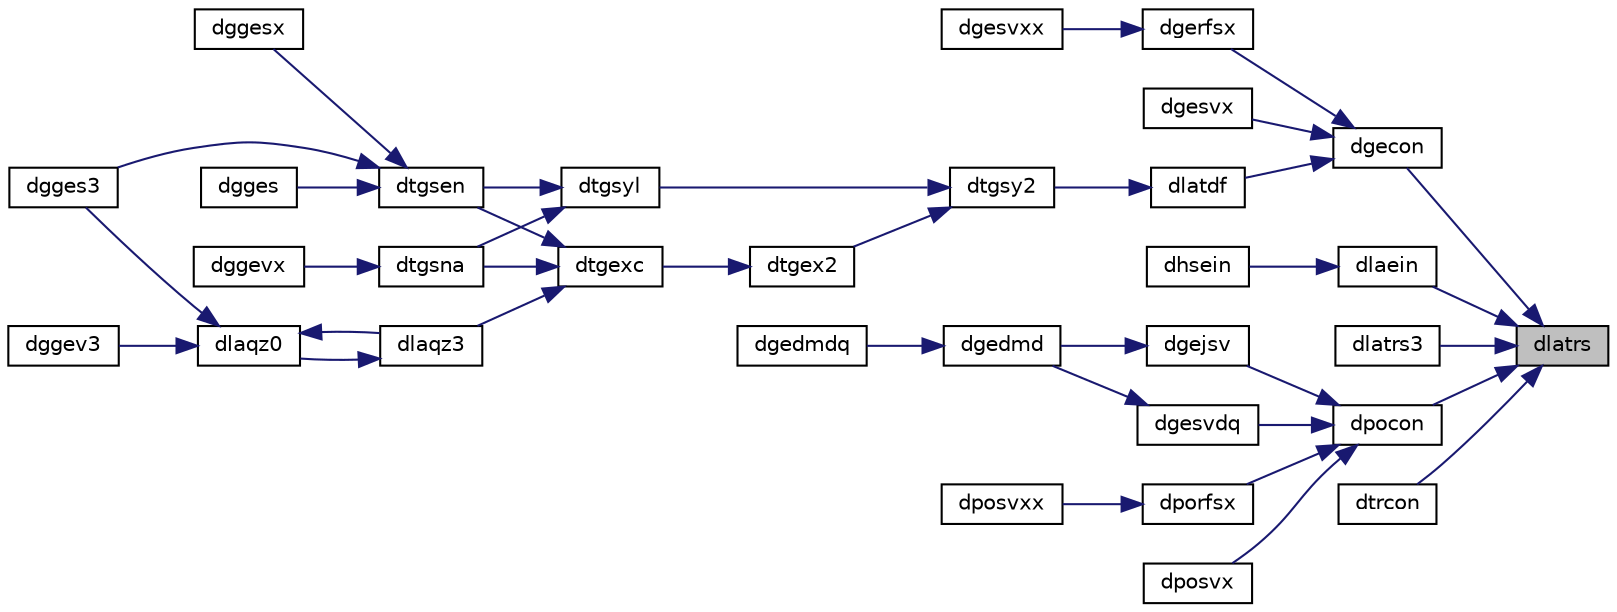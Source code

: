 digraph "dlatrs"
{
 // LATEX_PDF_SIZE
  edge [fontname="Helvetica",fontsize="10",labelfontname="Helvetica",labelfontsize="10"];
  node [fontname="Helvetica",fontsize="10",shape=record];
  rankdir="RL";
  Node1 [label="dlatrs",height=0.2,width=0.4,color="black", fillcolor="grey75", style="filled", fontcolor="black",tooltip="DLATRS solves a triangular system of equations with the scale factor set to prevent overflow."];
  Node1 -> Node2 [dir="back",color="midnightblue",fontsize="10",style="solid",fontname="Helvetica"];
  Node2 [label="dgecon",height=0.2,width=0.4,color="black", fillcolor="white", style="filled",URL="$dgecon_8f.html#a188b8d30443d14b1a3f7f8331d87ae60",tooltip="DGECON"];
  Node2 -> Node3 [dir="back",color="midnightblue",fontsize="10",style="solid",fontname="Helvetica"];
  Node3 [label="dgerfsx",height=0.2,width=0.4,color="black", fillcolor="white", style="filled",URL="$dgerfsx_8f.html#ae60113eba7a360d9c92cc2b627e0c5d2",tooltip="DGERFSX"];
  Node3 -> Node4 [dir="back",color="midnightblue",fontsize="10",style="solid",fontname="Helvetica"];
  Node4 [label="dgesvxx",height=0.2,width=0.4,color="black", fillcolor="white", style="filled",URL="$dgesvxx_8f.html#a3fed1dc691d07f1e81a049016fe0b67b",tooltip="DGESVXX computes the solution to system of linear equations A * X = B for GE matrices"];
  Node2 -> Node5 [dir="back",color="midnightblue",fontsize="10",style="solid",fontname="Helvetica"];
  Node5 [label="dgesvx",height=0.2,width=0.4,color="black", fillcolor="white", style="filled",URL="$dgesvx_8f.html#a9d90ccf6e340cacd08b7bbbb502ceb21",tooltip="DGESVX computes the solution to system of linear equations A * X = B for GE matrices"];
  Node2 -> Node6 [dir="back",color="midnightblue",fontsize="10",style="solid",fontname="Helvetica"];
  Node6 [label="dlatdf",height=0.2,width=0.4,color="black", fillcolor="white", style="filled",URL="$dlatdf_8f.html#a2744c0a54e6012d58fb4eefb75f48c65",tooltip="DLATDF uses the LU factorization of the n-by-n matrix computed by sgetc2 and computes a contribution ..."];
  Node6 -> Node7 [dir="back",color="midnightblue",fontsize="10",style="solid",fontname="Helvetica"];
  Node7 [label="dtgsy2",height=0.2,width=0.4,color="black", fillcolor="white", style="filled",URL="$dtgsy2_8f.html#aa6de4c854b216a9afb2f6d00eaaa3b45",tooltip="DTGSY2 solves the generalized Sylvester equation (unblocked algorithm)."];
  Node7 -> Node8 [dir="back",color="midnightblue",fontsize="10",style="solid",fontname="Helvetica"];
  Node8 [label="dtgex2",height=0.2,width=0.4,color="black", fillcolor="white", style="filled",URL="$dtgex2_8f.html#aa3c93490c68259c80285d72cb61cbd99",tooltip="DTGEX2 swaps adjacent diagonal blocks in an upper (quasi) triangular matrix pair by an orthogonal equ..."];
  Node8 -> Node9 [dir="back",color="midnightblue",fontsize="10",style="solid",fontname="Helvetica"];
  Node9 [label="dtgexc",height=0.2,width=0.4,color="black", fillcolor="white", style="filled",URL="$dtgexc_8f.html#a2510d68d70194719d570cbcfe24b3e74",tooltip="DTGEXC"];
  Node9 -> Node10 [dir="back",color="midnightblue",fontsize="10",style="solid",fontname="Helvetica"];
  Node10 [label="dlaqz3",height=0.2,width=0.4,color="black", fillcolor="white", style="filled",URL="$dlaqz3_8f.html#a9214b3b765a89d0b3fd6a08b6ec56d0f",tooltip="DLAQZ3"];
  Node10 -> Node11 [dir="back",color="midnightblue",fontsize="10",style="solid",fontname="Helvetica"];
  Node11 [label="dlaqz0",height=0.2,width=0.4,color="black", fillcolor="white", style="filled",URL="$dlaqz0_8f.html#a64ae394c770b6fbb30c1d6d6727d003c",tooltip="DLAQZ0"];
  Node11 -> Node12 [dir="back",color="midnightblue",fontsize="10",style="solid",fontname="Helvetica"];
  Node12 [label="dgges3",height=0.2,width=0.4,color="black", fillcolor="white", style="filled",URL="$dgges3_8f.html#a3903b5dcbc186bcc5b2db0604331dbb6",tooltip="DGGES3 computes the eigenvalues, the Schur form, and, optionally, the matrix of Schur vectors for GE ..."];
  Node11 -> Node13 [dir="back",color="midnightblue",fontsize="10",style="solid",fontname="Helvetica"];
  Node13 [label="dggev3",height=0.2,width=0.4,color="black", fillcolor="white", style="filled",URL="$dggev3_8f.html#a28d81b96083b18aa21c47e2e6ff59e5a",tooltip="DGGEV3 computes the eigenvalues and, optionally, the left and/or right eigenvectors for GE matrices (..."];
  Node11 -> Node10 [dir="back",color="midnightblue",fontsize="10",style="solid",fontname="Helvetica"];
  Node9 -> Node14 [dir="back",color="midnightblue",fontsize="10",style="solid",fontname="Helvetica"];
  Node14 [label="dtgsen",height=0.2,width=0.4,color="black", fillcolor="white", style="filled",URL="$dtgsen_8f.html#aba8441d4f7374bbcf6c093dbec0b517e",tooltip="DTGSEN"];
  Node14 -> Node15 [dir="back",color="midnightblue",fontsize="10",style="solid",fontname="Helvetica"];
  Node15 [label="dgges",height=0.2,width=0.4,color="black", fillcolor="white", style="filled",URL="$dgges_8f.html#a8637d4b822e19d10327ddcb4235dc08e",tooltip="DGGES computes the eigenvalues, the Schur form, and, optionally, the matrix of Schur vectors for GE m..."];
  Node14 -> Node12 [dir="back",color="midnightblue",fontsize="10",style="solid",fontname="Helvetica"];
  Node14 -> Node16 [dir="back",color="midnightblue",fontsize="10",style="solid",fontname="Helvetica"];
  Node16 [label="dggesx",height=0.2,width=0.4,color="black", fillcolor="white", style="filled",URL="$dggesx_8f.html#a923e1df287c0a880641462ce42607936",tooltip="DGGESX computes the eigenvalues, the Schur form, and, optionally, the matrix of Schur vectors for GE ..."];
  Node9 -> Node17 [dir="back",color="midnightblue",fontsize="10",style="solid",fontname="Helvetica"];
  Node17 [label="dtgsna",height=0.2,width=0.4,color="black", fillcolor="white", style="filled",URL="$dtgsna_8f.html#a6c1a813b10f49050475ad50fe9fcaea7",tooltip="DTGSNA"];
  Node17 -> Node18 [dir="back",color="midnightblue",fontsize="10",style="solid",fontname="Helvetica"];
  Node18 [label="dggevx",height=0.2,width=0.4,color="black", fillcolor="white", style="filled",URL="$dggevx_8f.html#a58099bb0f4ebe6a1f6f6078e05a6fb78",tooltip="DGGEVX computes the eigenvalues and, optionally, the left and/or right eigenvectors for GE matrices"];
  Node7 -> Node19 [dir="back",color="midnightblue",fontsize="10",style="solid",fontname="Helvetica"];
  Node19 [label="dtgsyl",height=0.2,width=0.4,color="black", fillcolor="white", style="filled",URL="$dtgsyl_8f.html#aede855599e61042f57f160f1735d1282",tooltip="DTGSYL"];
  Node19 -> Node14 [dir="back",color="midnightblue",fontsize="10",style="solid",fontname="Helvetica"];
  Node19 -> Node17 [dir="back",color="midnightblue",fontsize="10",style="solid",fontname="Helvetica"];
  Node1 -> Node20 [dir="back",color="midnightblue",fontsize="10",style="solid",fontname="Helvetica"];
  Node20 [label="dlaein",height=0.2,width=0.4,color="black", fillcolor="white", style="filled",URL="$dlaein_8f.html#a10da782c8833b0a63452726912c827b3",tooltip="DLAEIN computes a specified right or left eigenvector of an upper Hessenberg matrix by inverse iterat..."];
  Node20 -> Node21 [dir="back",color="midnightblue",fontsize="10",style="solid",fontname="Helvetica"];
  Node21 [label="dhsein",height=0.2,width=0.4,color="black", fillcolor="white", style="filled",URL="$dhsein_8f.html#a44914030dd5a6f0b946c21228febec47",tooltip="DHSEIN"];
  Node1 -> Node22 [dir="back",color="midnightblue",fontsize="10",style="solid",fontname="Helvetica"];
  Node22 [label="dlatrs3",height=0.2,width=0.4,color="black", fillcolor="white", style="filled",URL="$dlatrs3_8f.html#a92c1e1ee209ca724ba875c0cedaba55e",tooltip="DLATRS3 solves a triangular system of equations with the scale factors set to prevent overflow."];
  Node1 -> Node23 [dir="back",color="midnightblue",fontsize="10",style="solid",fontname="Helvetica"];
  Node23 [label="dpocon",height=0.2,width=0.4,color="black", fillcolor="white", style="filled",URL="$dpocon_8f.html#a42c90b8fcfef1a8f7c87a45e8176d643",tooltip="DPOCON"];
  Node23 -> Node24 [dir="back",color="midnightblue",fontsize="10",style="solid",fontname="Helvetica"];
  Node24 [label="dgejsv",height=0.2,width=0.4,color="black", fillcolor="white", style="filled",URL="$dgejsv_8f.html#a8767bfcf983f8dc6ef2842029ab25599",tooltip="DGEJSV"];
  Node24 -> Node25 [dir="back",color="midnightblue",fontsize="10",style="solid",fontname="Helvetica"];
  Node25 [label="dgedmd",height=0.2,width=0.4,color="black", fillcolor="white", style="filled",URL="$dgedmd_8f90.html#a873ebfba3e94c6200e9f6da79644abb1",tooltip="DGEDMD computes the Dynamic Mode Decomposition (DMD) for a pair of data snapshot matrices."];
  Node25 -> Node26 [dir="back",color="midnightblue",fontsize="10",style="solid",fontname="Helvetica"];
  Node26 [label="dgedmdq",height=0.2,width=0.4,color="black", fillcolor="white", style="filled",URL="$dgedmdq_8f90.html#a6c9d2f77b73a03970b6e05984167644f",tooltip="DGEDMDQ computes the Dynamic Mode Decomposition (DMD) for a pair of data snapshot matrices."];
  Node23 -> Node27 [dir="back",color="midnightblue",fontsize="10",style="solid",fontname="Helvetica"];
  Node27 [label="dgesvdq",height=0.2,width=0.4,color="black", fillcolor="white", style="filled",URL="$dgesvdq_8f.html#a6e6e097bd6ae8191bddcb0bc4ad9b43d",tooltip="DGESVDQ computes the singular value decomposition (SVD) with a QR-Preconditioned QR SVD Method for GE..."];
  Node27 -> Node25 [dir="back",color="midnightblue",fontsize="10",style="solid",fontname="Helvetica"];
  Node23 -> Node28 [dir="back",color="midnightblue",fontsize="10",style="solid",fontname="Helvetica"];
  Node28 [label="dporfsx",height=0.2,width=0.4,color="black", fillcolor="white", style="filled",URL="$dporfsx_8f.html#a4285835f23c2c12a427d63d29251251d",tooltip="DPORFSX"];
  Node28 -> Node29 [dir="back",color="midnightblue",fontsize="10",style="solid",fontname="Helvetica"];
  Node29 [label="dposvxx",height=0.2,width=0.4,color="black", fillcolor="white", style="filled",URL="$dposvxx_8f.html#a423141487077727ec3bc52edd1fccd44",tooltip="DPOSVXX computes the solution to system of linear equations A * X = B for PO matrices"];
  Node23 -> Node30 [dir="back",color="midnightblue",fontsize="10",style="solid",fontname="Helvetica"];
  Node30 [label="dposvx",height=0.2,width=0.4,color="black", fillcolor="white", style="filled",URL="$dposvx_8f.html#ac9c72f254642bcc4d512c24c00e47d33",tooltip="DPOSVX computes the solution to system of linear equations A * X = B for PO matrices"];
  Node1 -> Node31 [dir="back",color="midnightblue",fontsize="10",style="solid",fontname="Helvetica"];
  Node31 [label="dtrcon",height=0.2,width=0.4,color="black", fillcolor="white", style="filled",URL="$dtrcon_8f.html#aff914510b1673e90752c095f5b9dcedf",tooltip="DTRCON"];
}
